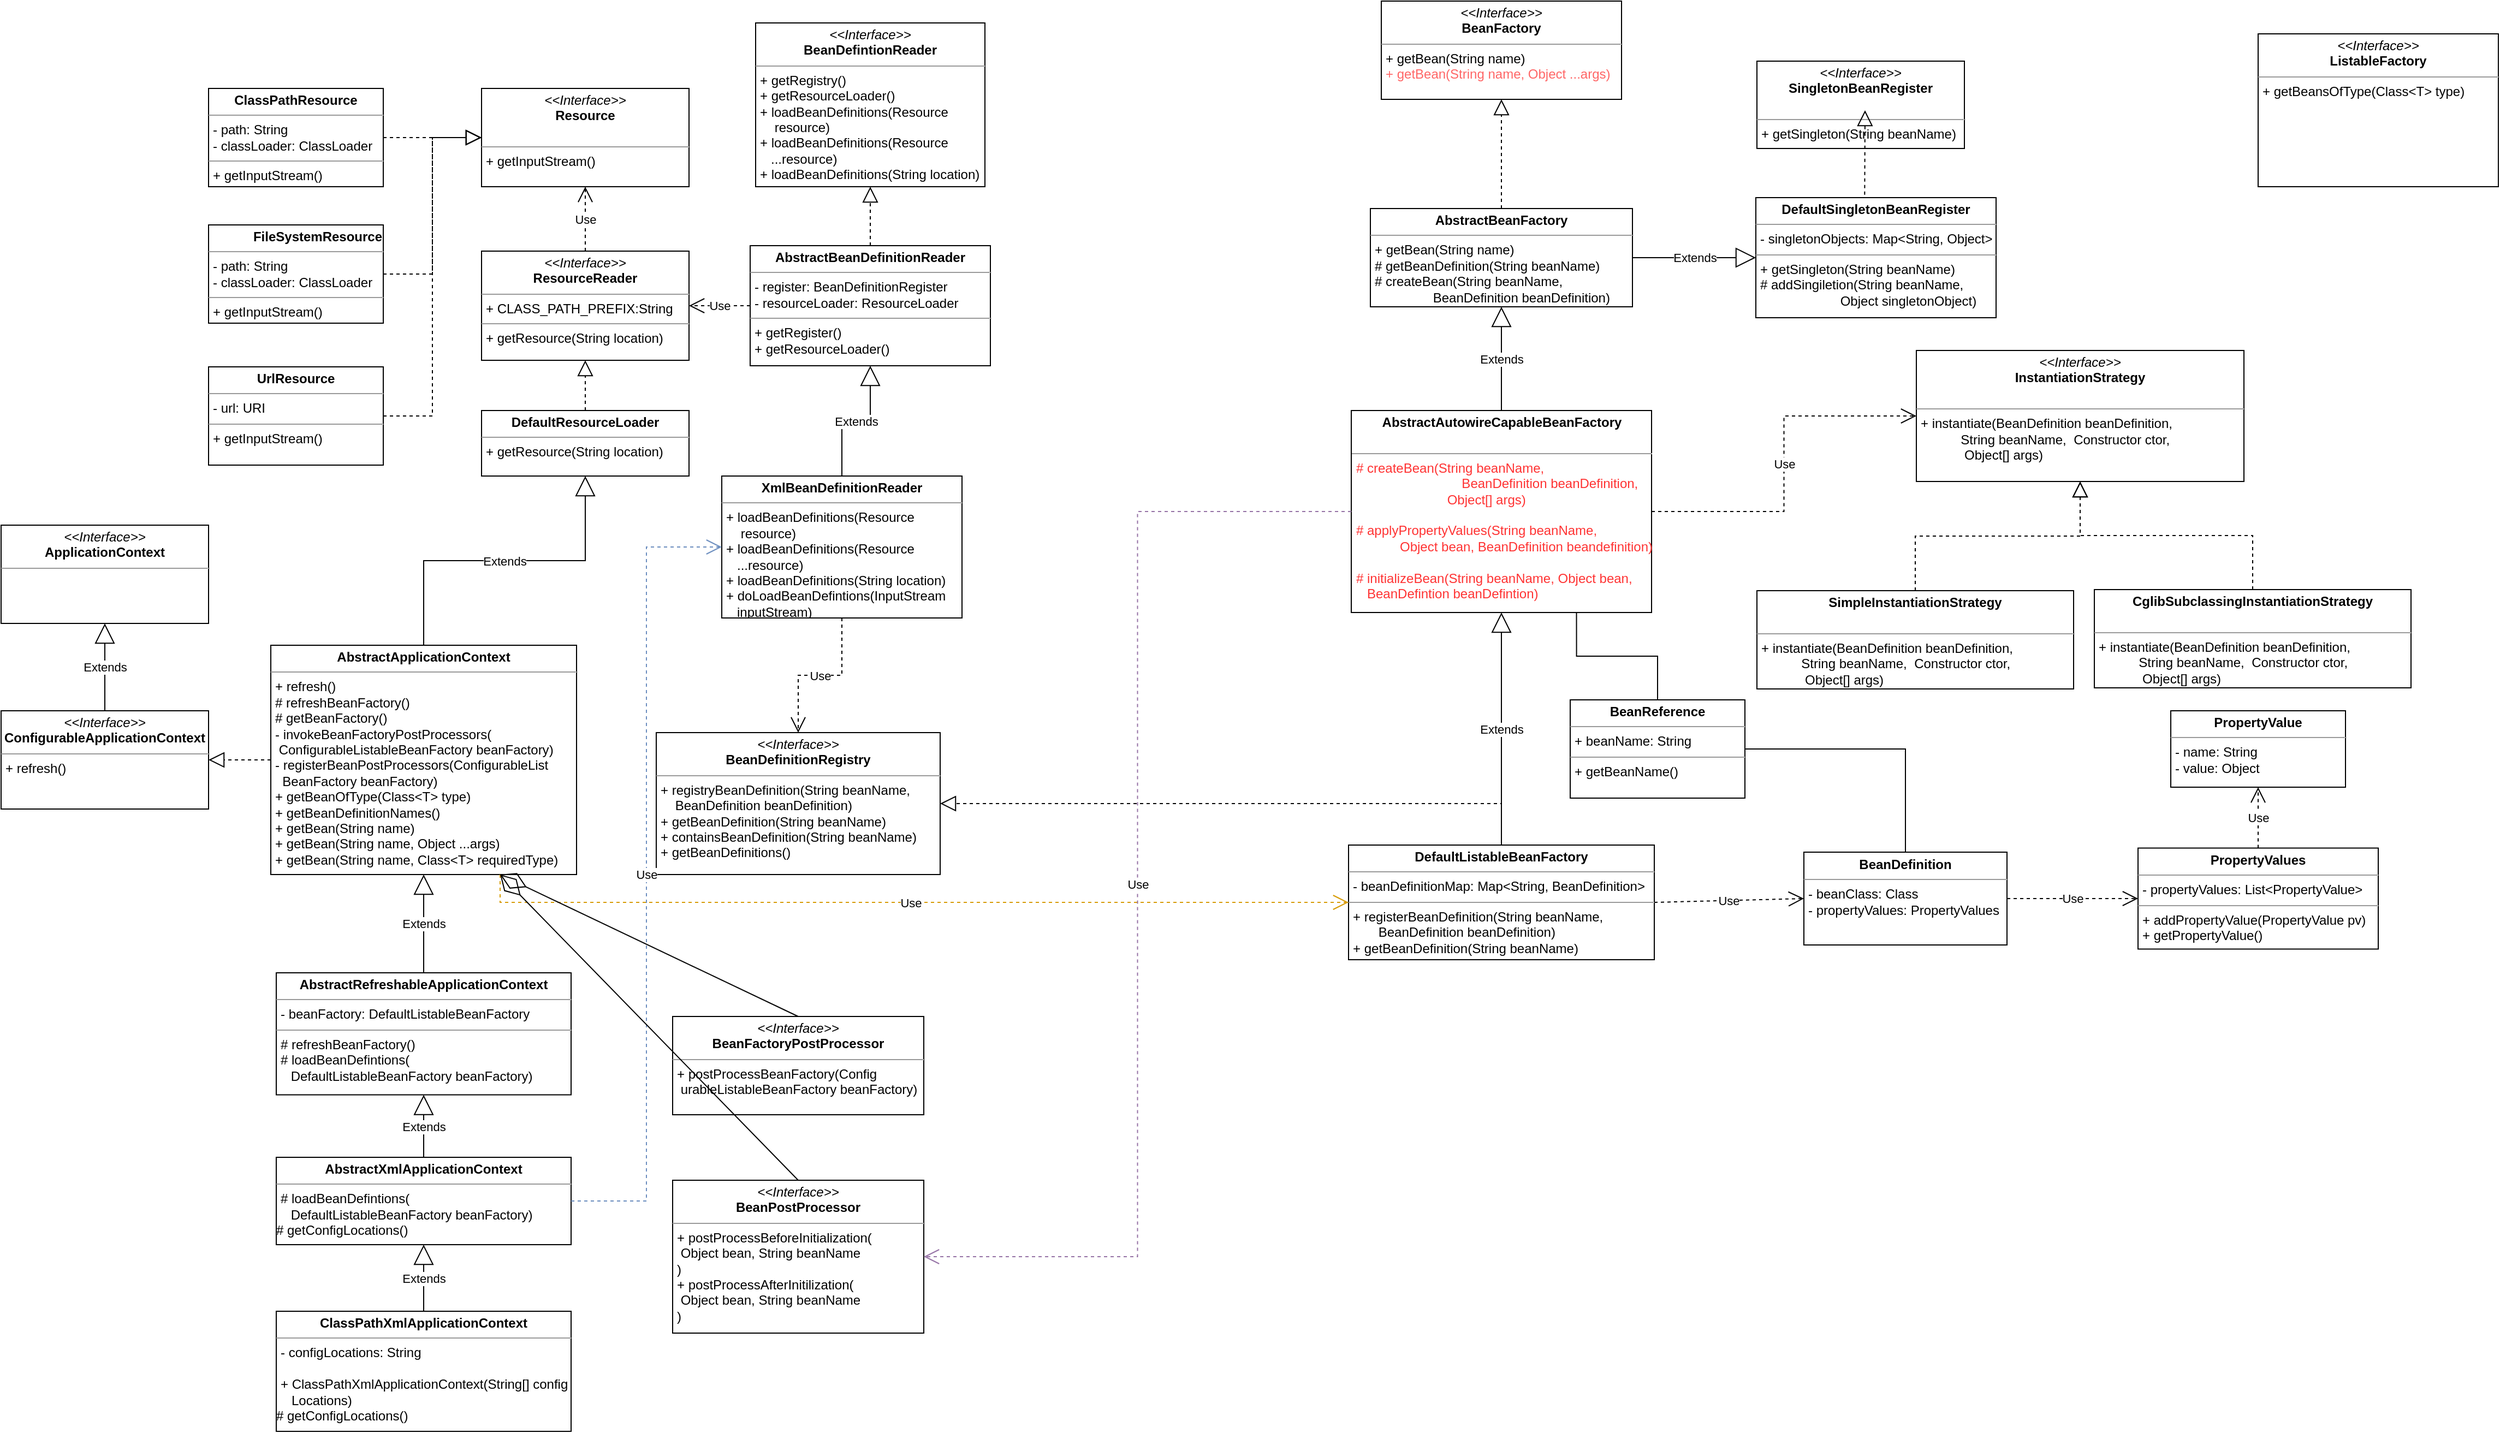 <mxfile version="20.5.3" type="embed"><diagram id="23iRSUPoRavnBvh4doch" name="Page-1"><mxGraphModel dx="2500" dy="431" grid="1" gridSize="10" guides="1" tooltips="1" connect="1" arrows="1" fold="1" page="1" pageScale="1" pageWidth="827" pageHeight="1169" math="0" shadow="0"><root><mxCell id="0"/><mxCell id="1" parent="0"/><mxCell id="8" value="&lt;p style=&quot;margin:0px;margin-top:4px;text-align:center;&quot;&gt;&lt;i&gt;&amp;lt;&amp;lt;Interface&amp;gt;&amp;gt;&lt;/i&gt;&lt;br&gt;&lt;span style=&quot;font-weight: 700;&quot;&gt;BeanFactory&lt;/span&gt;&lt;/p&gt;&lt;hr size=&quot;1&quot;&gt;&lt;p style=&quot;margin:0px;margin-left:4px;&quot;&gt;+ getBean(String name)&lt;br&gt;&lt;/p&gt;&lt;p style=&quot;margin:0px;margin-left:4px;&quot;&gt;&lt;font color=&quot;#ff6666&quot;&gt;+ getBean(String name, Object ...args)&lt;/font&gt;&lt;/p&gt;" style="verticalAlign=top;align=left;overflow=fill;fontSize=12;fontFamily=Helvetica;html=1;" parent="1" vertex="1"><mxGeometry x="27" y="30" width="220" height="90" as="geometry"/></mxCell><mxCell id="9" value="&lt;p style=&quot;margin:0px;margin-top:4px;text-align:center;&quot;&gt;&lt;i&gt;&amp;lt;&amp;lt;Interface&amp;gt;&amp;gt;&lt;/i&gt;&lt;br&gt;&lt;b&gt;SingletonBeanRegister&lt;/b&gt;&lt;/p&gt;&lt;p style=&quot;margin:0px;margin-left:4px;&quot;&gt;&lt;br&gt;&lt;/p&gt;&lt;hr size=&quot;1&quot;&gt;&lt;p style=&quot;margin:0px;margin-left:4px;&quot;&gt;+ getSingleton(String beanName)&lt;br&gt;&lt;/p&gt;" style="verticalAlign=top;align=left;overflow=fill;fontSize=12;fontFamily=Helvetica;html=1;" parent="1" vertex="1"><mxGeometry x="371" y="85" width="190" height="80" as="geometry"/></mxCell><mxCell id="10" value="&lt;p style=&quot;margin:0px;margin-top:4px;text-align:center;&quot;&gt;&lt;b&gt;AbstractBeanFactory&lt;/b&gt;&lt;/p&gt;&lt;hr size=&quot;1&quot;&gt;&lt;p style=&quot;margin:0px;margin-left:4px;&quot;&gt;&lt;/p&gt;&lt;p style=&quot;margin:0px;margin-left:4px;&quot;&gt;+ getBean(String name)&lt;/p&gt;&lt;p style=&quot;margin:0px;margin-left:4px;&quot;&gt;# getBeanDefinition(String beanName)&lt;/p&gt;&lt;p style=&quot;margin:0px;margin-left:4px;&quot;&gt;# createBean(String beanName,&amp;nbsp;&lt;/p&gt;&lt;p style=&quot;margin:0px;margin-left:4px;&quot;&gt;&amp;nbsp; &amp;nbsp; &amp;nbsp; &amp;nbsp; &amp;nbsp; &amp;nbsp; &amp;nbsp; &amp;nbsp; BeanDefinition beanDefinition)&lt;/p&gt;" style="verticalAlign=top;align=left;overflow=fill;fontSize=12;fontFamily=Helvetica;html=1;" parent="1" vertex="1"><mxGeometry x="17" y="220" width="240" height="90" as="geometry"/></mxCell><mxCell id="11" value="&lt;p style=&quot;margin:0px;margin-top:4px;text-align:center;&quot;&gt;&lt;b&gt;DefaultSingletonBeanRegister&lt;/b&gt;&lt;/p&gt;&lt;hr size=&quot;1&quot;&gt;&lt;p style=&quot;margin:0px;margin-left:4px;&quot;&gt;- singletonObjects: Map&amp;lt;String, Object&amp;gt;&lt;/p&gt;&lt;hr size=&quot;1&quot;&gt;&lt;p style=&quot;margin:0px;margin-left:4px;&quot;&gt;+ getSingleton(String beanName)&lt;/p&gt;&lt;p style=&quot;margin:0px;margin-left:4px;&quot;&gt;# addSingiletion(String beanName,&amp;nbsp;&lt;/p&gt;&lt;p style=&quot;margin:0px;margin-left:4px;&quot;&gt;&amp;nbsp; &amp;nbsp; &amp;nbsp; &amp;nbsp; &amp;nbsp; &amp;nbsp; &amp;nbsp; &amp;nbsp; &amp;nbsp; &amp;nbsp; &amp;nbsp; Object singletonObject)&lt;/p&gt;" style="verticalAlign=top;align=left;overflow=fill;fontSize=12;fontFamily=Helvetica;html=1;" parent="1" vertex="1"><mxGeometry x="370" y="210" width="220" height="110" as="geometry"/></mxCell><mxCell id="12" value="" style="endArrow=block;dashed=1;endFill=0;endSize=12;html=1;rounded=0;exitX=0.5;exitY=0;exitDx=0;exitDy=0;entryX=0.5;entryY=1;entryDx=0;entryDy=0;" parent="1" source="10" target="8" edge="1"><mxGeometry width="160" relative="1" as="geometry"><mxPoint x="142" y="180" as="sourcePoint"/><mxPoint x="302" y="180" as="targetPoint"/></mxGeometry></mxCell><mxCell id="15" value="" style="endArrow=block;dashed=1;endFill=0;endSize=12;html=1;rounded=0;exitX=0.453;exitY=-0.024;exitDx=0;exitDy=0;exitPerimeter=0;" parent="1" source="11" edge="1"><mxGeometry width="160" relative="1" as="geometry"><mxPoint x="429.75" y="210" as="sourcePoint"/><mxPoint x="470" y="130" as="targetPoint"/></mxGeometry></mxCell><mxCell id="16" value="Extends" style="endArrow=block;endSize=16;endFill=0;html=1;rounded=0;exitX=1;exitY=0.5;exitDx=0;exitDy=0;entryX=0;entryY=0.5;entryDx=0;entryDy=0;" parent="1" source="10" target="11" edge="1"><mxGeometry width="160" relative="1" as="geometry"><mxPoint x="270" y="190" as="sourcePoint"/><mxPoint x="430" y="190" as="targetPoint"/></mxGeometry></mxCell><mxCell id="45" style="edgeStyle=orthogonalEdgeStyle;rounded=0;orthogonalLoop=1;jettySize=auto;html=1;exitX=0.75;exitY=1;exitDx=0;exitDy=0;endArrow=none;endFill=0;" parent="1" source="17" target="44" edge="1"><mxGeometry relative="1" as="geometry"/></mxCell><mxCell id="17" value="&lt;p style=&quot;margin:0px;margin-top:4px;text-align:center;&quot;&gt;&lt;b&gt;AbstractAutowireCapableBeanFactory&lt;/b&gt;&lt;/p&gt;&lt;p style=&quot;margin:0px;margin-left:4px;&quot;&gt;&lt;br&gt;&lt;/p&gt;&lt;hr size=&quot;1&quot;&gt;&lt;p style=&quot;margin:0px;margin-left:4px;&quot;&gt;&lt;font color=&quot;#ff3333&quot;&gt;# createBean(String beanName,&amp;nbsp;&lt;/font&gt;&lt;/p&gt;&lt;p style=&quot;margin:0px;margin-left:4px;&quot;&gt;&lt;font color=&quot;#ff3333&quot;&gt;&amp;nbsp; &amp;nbsp; &amp;nbsp; &amp;nbsp; &amp;nbsp; &amp;nbsp; &amp;nbsp; &amp;nbsp; &amp;nbsp; &amp;nbsp; &amp;nbsp; &amp;nbsp; &amp;nbsp; &amp;nbsp; &amp;nbsp;BeanDefinition beanDefinition,&amp;nbsp;&lt;/font&gt;&lt;/p&gt;&lt;p style=&quot;margin:0px;margin-left:4px;&quot;&gt;&lt;font color=&quot;#ff3333&quot;&gt;&amp;nbsp; &amp;nbsp; &amp;nbsp; &amp;nbsp; &amp;nbsp; &amp;nbsp; &amp;nbsp; &amp;nbsp; &amp;nbsp; &amp;nbsp; &amp;nbsp; &amp;nbsp; &amp;nbsp;Object[] args)&amp;nbsp;&lt;/font&gt;&lt;/p&gt;&lt;p style=&quot;margin:0px;margin-left:4px;&quot;&gt;&lt;font color=&quot;#ff3333&quot;&gt;&lt;br&gt;&lt;/font&gt;&lt;/p&gt;&lt;p style=&quot;margin:0px;margin-left:4px;&quot;&gt;&lt;font color=&quot;#ff3333&quot;&gt;# applyPropertyValues(String beanName,&amp;nbsp;&lt;/font&gt;&lt;/p&gt;&lt;p style=&quot;margin:0px;margin-left:4px;&quot;&gt;&lt;font color=&quot;#ff3333&quot;&gt;&amp;nbsp; &amp;nbsp; &amp;nbsp; &amp;nbsp; &amp;nbsp; &amp;nbsp; Object bean, BeanDefinition beandefinition)&lt;/font&gt;&lt;/p&gt;&lt;p style=&quot;margin:0px;margin-left:4px;&quot;&gt;&lt;font color=&quot;#ff3333&quot;&gt;&lt;br&gt;&lt;/font&gt;&lt;/p&gt;&lt;p style=&quot;margin:0px;margin-left:4px;&quot;&gt;&lt;font color=&quot;#ff3333&quot;&gt;# initializeBean(String beanName, Object bean,&amp;nbsp;&lt;/font&gt;&lt;/p&gt;&lt;p style=&quot;margin:0px;margin-left:4px;&quot;&gt;&lt;font color=&quot;#ff3333&quot;&gt;&amp;nbsp; &amp;nbsp;BeanDefintion beanDefintion)&lt;/font&gt;&lt;/p&gt;" style="verticalAlign=top;align=left;overflow=fill;fontSize=12;fontFamily=Helvetica;html=1;" parent="1" vertex="1"><mxGeometry x="-0.5" y="405" width="275" height="185" as="geometry"/></mxCell><mxCell id="18" value="&lt;p style=&quot;margin:0px;margin-top:4px;text-align:center;&quot;&gt;&lt;i&gt;&amp;lt;&amp;lt;Interface&amp;gt;&amp;gt;&lt;/i&gt;&lt;br&gt;&lt;b&gt;BeanDefinitionRegistry&lt;/b&gt;&lt;/p&gt;&lt;hr size=&quot;1&quot;&gt;&lt;p style=&quot;margin:0px;margin-left:4px;&quot;&gt;+ registryBeanDefinition(String beanName,&amp;nbsp;&lt;/p&gt;&lt;p style=&quot;margin:0px;margin-left:4px;&quot;&gt;&amp;nbsp; &amp;nbsp; BeanDefinition beanDefinition)&lt;/p&gt;&lt;p style=&quot;margin:0px;margin-left:4px;&quot;&gt;+ getBeanDefinition(String beanName)&lt;/p&gt;&lt;p style=&quot;margin:0px;margin-left:4px;&quot;&gt;+ containsBeanDefinition(String beanName)&lt;/p&gt;&lt;p style=&quot;margin:0px;margin-left:4px;&quot;&gt;+ getBeanDefinitions()&lt;/p&gt;" style="verticalAlign=top;align=left;overflow=fill;fontSize=12;fontFamily=Helvetica;html=1;" parent="1" vertex="1"><mxGeometry x="-637" y="700" width="260" height="130" as="geometry"/></mxCell><mxCell id="19" value="&lt;p style=&quot;margin:0px;margin-top:4px;text-align:center;&quot;&gt;&lt;b&gt;DefaultListableBeanFactory&lt;/b&gt;&lt;/p&gt;&lt;hr size=&quot;1&quot;&gt;&lt;p style=&quot;margin:0px;margin-left:4px;&quot;&gt;- beanDefinitionMap: Map&amp;lt;String, BeanDefinition&amp;gt;&lt;/p&gt;&lt;hr size=&quot;1&quot;&gt;&lt;p style=&quot;margin:0px;margin-left:4px;&quot;&gt;+ registerBeanDefinition(String beanName,&amp;nbsp;&lt;/p&gt;&lt;p style=&quot;margin:0px;margin-left:4px;&quot;&gt;&amp;nbsp; &amp;nbsp; &amp;nbsp; &amp;nbsp;BeanDefinition beanDefinition)&lt;/p&gt;&lt;p style=&quot;margin:0px;margin-left:4px;&quot;&gt;+ getBeanDefinition(String beanName)&lt;/p&gt;" style="verticalAlign=top;align=left;overflow=fill;fontSize=12;fontFamily=Helvetica;html=1;" parent="1" vertex="1"><mxGeometry x="-3" y="803" width="280" height="105" as="geometry"/></mxCell><mxCell id="24" value="Extends" style="endArrow=block;endSize=16;endFill=0;html=1;rounded=0;entryX=0.5;entryY=1;entryDx=0;entryDy=0;exitX=0.5;exitY=0;exitDx=0;exitDy=0;" parent="1" source="17" target="10" edge="1"><mxGeometry width="160" relative="1" as="geometry"><mxPoint x="132" y="400" as="sourcePoint"/><mxPoint x="257" y="380" as="targetPoint"/></mxGeometry></mxCell><mxCell id="25" value="Extends" style="endArrow=block;endSize=16;endFill=0;html=1;rounded=0;exitX=0.5;exitY=0;exitDx=0;exitDy=0;entryX=0.5;entryY=1;entryDx=0;entryDy=0;" parent="1" source="19" target="17" edge="1"><mxGeometry width="160" relative="1" as="geometry"><mxPoint x="136.5" y="610" as="sourcePoint"/><mxPoint x="137" y="550" as="targetPoint"/><Array as="points"/></mxGeometry></mxCell><mxCell id="31" value="&lt;p style=&quot;margin:0px;margin-top:4px;text-align:center;&quot;&gt;&lt;b&gt;BeanDefinition&lt;/b&gt;&lt;/p&gt;&lt;hr size=&quot;1&quot;&gt;&lt;p style=&quot;margin:0px;margin-left:4px;&quot;&gt;- beanClass: Class&lt;/p&gt;&lt;p style=&quot;margin:0px;margin-left:4px;&quot;&gt;- propertyValues: PropertyValues&lt;/p&gt;" style="verticalAlign=top;align=left;overflow=fill;fontSize=12;fontFamily=Helvetica;html=1;" parent="1" vertex="1"><mxGeometry x="414" y="809.5" width="186" height="85" as="geometry"/></mxCell><mxCell id="32" value="Use" style="endArrow=open;endSize=12;dashed=1;html=1;rounded=0;entryX=0;entryY=0.5;entryDx=0;entryDy=0;exitX=1;exitY=0.5;exitDx=0;exitDy=0;" parent="1" source="19" target="31" edge="1"><mxGeometry width="160" relative="1" as="geometry"><mxPoint x="320" y="739" as="sourcePoint"/><mxPoint x="480" y="739" as="targetPoint"/></mxGeometry></mxCell><mxCell id="33" value="&lt;p style=&quot;margin:0px;margin-top:4px;text-align:center;&quot;&gt;&lt;font color=&quot;#000000&quot;&gt;&lt;i&gt;&amp;lt;&amp;lt;Interface&amp;gt;&amp;gt;&lt;/i&gt;&lt;br&gt;&lt;b&gt;InstantiationStrategy&lt;/b&gt;&lt;/font&gt;&lt;/p&gt;&lt;p style=&quot;margin:0px;margin-left:4px;&quot;&gt;&lt;font color=&quot;#000000&quot;&gt;&lt;br&gt;&lt;/font&gt;&lt;/p&gt;&lt;hr size=&quot;1&quot;&gt;&lt;p style=&quot;margin:0px;margin-left:4px;&quot;&gt;&lt;font color=&quot;#000000&quot;&gt;+ instantiate(BeanDefinition beanDefinition,&lt;/font&gt;&lt;/p&gt;&lt;p style=&quot;margin:0px;margin-left:4px;&quot;&gt;&lt;font color=&quot;#000000&quot;&gt;&amp;nbsp; &amp;nbsp; &amp;nbsp; &amp;nbsp; &amp;nbsp; &amp;nbsp;String beanName,&amp;nbsp; Constructor ctor,&amp;nbsp;&lt;/font&gt;&lt;/p&gt;&lt;p style=&quot;margin:0px;margin-left:4px;&quot;&gt;&lt;font color=&quot;#000000&quot;&gt;&amp;nbsp; &amp;nbsp; &amp;nbsp; &amp;nbsp; &amp;nbsp; &amp;nbsp; Object[] args)&lt;br&gt;&lt;/font&gt;&lt;/p&gt;" style="verticalAlign=top;align=left;overflow=fill;fontSize=12;fontFamily=Helvetica;html=1;fontColor=#FF3333;strokeColor=#000000;" parent="1" vertex="1"><mxGeometry x="517" y="350" width="300" height="120" as="geometry"/></mxCell><mxCell id="34" value="&lt;p style=&quot;margin:0px;margin-top:4px;text-align:center;&quot;&gt;&lt;b&gt;SimpleInstantiationStrategy&lt;/b&gt;&lt;/p&gt;&lt;p style=&quot;margin:0px;margin-left:4px;&quot;&gt;&lt;br&gt;&lt;/p&gt;&lt;hr size=&quot;1&quot;&gt;&lt;p style=&quot;margin:0px;margin-left:4px;&quot;&gt;+&amp;nbsp;&lt;span style=&quot;background-color: initial;&quot;&gt;instantiate(BeanDefinition beanDefinition,&lt;/span&gt;&lt;/p&gt;&lt;p style=&quot;color: rgb(255, 51, 51); margin: 0px 0px 0px 4px;&quot;&gt;&lt;font color=&quot;#000000&quot;&gt;&amp;nbsp; &amp;nbsp; &amp;nbsp; &amp;nbsp; &amp;nbsp; &amp;nbsp;String beanName,&amp;nbsp; Constructor ctor,&amp;nbsp;&lt;/font&gt;&lt;/p&gt;&lt;p style=&quot;color: rgb(255, 51, 51); margin: 0px 0px 0px 4px;&quot;&gt;&lt;font color=&quot;#000000&quot;&gt;&amp;nbsp; &amp;nbsp; &amp;nbsp; &amp;nbsp; &amp;nbsp; &amp;nbsp; Object[] args)&lt;/font&gt;&lt;/p&gt;" style="verticalAlign=top;align=left;overflow=fill;fontSize=12;fontFamily=Helvetica;html=1;strokeColor=#000000;fontColor=#000000;" parent="1" vertex="1"><mxGeometry x="371" y="570" width="290" height="90" as="geometry"/></mxCell><mxCell id="35" value="&lt;p style=&quot;margin:0px;margin-top:4px;text-align:center;&quot;&gt;&lt;b&gt;CglibSubclassingInstantiationStrategy&lt;/b&gt;&lt;/p&gt;&lt;p style=&quot;margin:0px;margin-left:4px;&quot;&gt;&lt;br&gt;&lt;/p&gt;&lt;hr size=&quot;1&quot;&gt;&lt;p style=&quot;margin:0px;margin-left:4px;&quot;&gt;+&amp;nbsp;&lt;span style=&quot;background-color: initial;&quot;&gt;instantiate(BeanDefinition beanDefinition,&lt;/span&gt;&lt;/p&gt;&lt;p style=&quot;color: rgb(255, 51, 51); margin: 0px 0px 0px 4px;&quot;&gt;&lt;font color=&quot;#000000&quot;&gt;&amp;nbsp; &amp;nbsp; &amp;nbsp; &amp;nbsp; &amp;nbsp; &amp;nbsp;String beanName,&amp;nbsp; Constructor ctor,&amp;nbsp;&lt;/font&gt;&lt;/p&gt;&lt;p style=&quot;color: rgb(255, 51, 51); margin: 0px 0px 0px 4px;&quot;&gt;&lt;font color=&quot;#000000&quot;&gt;&amp;nbsp; &amp;nbsp; &amp;nbsp; &amp;nbsp; &amp;nbsp; &amp;nbsp; Object[] args)&lt;/font&gt;&lt;/p&gt;" style="verticalAlign=top;align=left;overflow=fill;fontSize=12;fontFamily=Helvetica;html=1;strokeColor=#000000;fontColor=#000000;" parent="1" vertex="1"><mxGeometry x="680" y="569" width="290" height="90" as="geometry"/></mxCell><mxCell id="36" value="" style="endArrow=block;dashed=1;endFill=0;endSize=12;html=1;rounded=0;fontColor=#000000;entryX=0.5;entryY=1;entryDx=0;entryDy=0;exitX=0.5;exitY=0;exitDx=0;exitDy=0;edgeStyle=orthogonalEdgeStyle;" parent="1" source="34" target="33" edge="1"><mxGeometry width="160" relative="1" as="geometry"><mxPoint x="367" y="510" as="sourcePoint"/><mxPoint x="527" y="510" as="targetPoint"/></mxGeometry></mxCell><mxCell id="37" value="" style="endArrow=block;dashed=1;endFill=0;endSize=12;html=1;rounded=0;fontColor=#000000;exitX=0.5;exitY=0;exitDx=0;exitDy=0;entryX=0.5;entryY=1;entryDx=0;entryDy=0;edgeStyle=orthogonalEdgeStyle;" parent="1" source="35" target="33" edge="1"><mxGeometry width="160" relative="1" as="geometry"><mxPoint x="677" y="510" as="sourcePoint"/><mxPoint x="637" y="470" as="targetPoint"/></mxGeometry></mxCell><mxCell id="38" value="Use" style="endArrow=open;endSize=12;dashed=1;html=1;rounded=0;fontColor=#000000;entryX=0;entryY=0.5;entryDx=0;entryDy=0;edgeStyle=orthogonalEdgeStyle;exitX=1;exitY=0.5;exitDx=0;exitDy=0;" parent="1" source="17" target="33" edge="1"><mxGeometry width="160" relative="1" as="geometry"><mxPoint x="349.5" y="460.0" as="sourcePoint"/><mxPoint x="509.5" y="459.29" as="targetPoint"/></mxGeometry></mxCell><mxCell id="39" value="&lt;p style=&quot;margin:0px;margin-top:4px;text-align:center;&quot;&gt;&lt;b&gt;PropertyValue&lt;/b&gt;&lt;/p&gt;&lt;hr size=&quot;1&quot;&gt;&lt;p style=&quot;margin:0px;margin-left:4px;&quot;&gt;- name: String&lt;/p&gt;&lt;p style=&quot;margin:0px;margin-left:4px;&quot;&gt;- value: Object&lt;/p&gt;&lt;p style=&quot;margin:0px;margin-left:4px;&quot;&gt;&lt;br&gt;&lt;/p&gt;" style="verticalAlign=top;align=left;overflow=fill;fontSize=12;fontFamily=Helvetica;html=1;" parent="1" vertex="1"><mxGeometry x="750" y="680" width="160" height="70" as="geometry"/></mxCell><mxCell id="40" value="&lt;p style=&quot;margin:0px;margin-top:4px;text-align:center;&quot;&gt;&lt;b&gt;PropertyValues&lt;/b&gt;&lt;br&gt;&lt;/p&gt;&lt;hr size=&quot;1&quot;&gt;&lt;p style=&quot;margin:0px;margin-left:4px;&quot;&gt;- propertyValues: List&amp;lt;PropertyValue&amp;gt;&lt;/p&gt;&lt;hr size=&quot;1&quot;&gt;&lt;p style=&quot;margin:0px;margin-left:4px;&quot;&gt;+ addPropertyValue(PropertyValue pv)&lt;/p&gt;&lt;p style=&quot;margin:0px;margin-left:4px;&quot;&gt;+ getPropertyValue()&lt;/p&gt;" style="verticalAlign=top;align=left;overflow=fill;fontSize=12;fontFamily=Helvetica;html=1;" parent="1" vertex="1"><mxGeometry x="720" y="805.75" width="220" height="92.5" as="geometry"/></mxCell><mxCell id="41" value="Use" style="endArrow=open;endSize=12;dashed=1;html=1;rounded=0;entryX=0.5;entryY=1;entryDx=0;entryDy=0;" parent="1" source="40" target="39" edge="1"><mxGeometry width="160" relative="1" as="geometry"><mxPoint x="935" y="860" as="sourcePoint"/><mxPoint x="1095" y="860" as="targetPoint"/></mxGeometry></mxCell><mxCell id="42" value="Use" style="endArrow=open;endSize=12;dashed=1;html=1;rounded=0;exitX=1;exitY=0.5;exitDx=0;exitDy=0;entryX=0;entryY=0.5;entryDx=0;entryDy=0;" parent="1" source="31" target="40" edge="1"><mxGeometry width="160" relative="1" as="geometry"><mxPoint x="590" y="800" as="sourcePoint"/><mxPoint x="750" y="800" as="targetPoint"/></mxGeometry></mxCell><mxCell id="43" value="" style="endArrow=block;dashed=1;endFill=0;endSize=12;html=1;rounded=0;entryX=1;entryY=0.5;entryDx=0;entryDy=0;exitX=0.5;exitY=0;exitDx=0;exitDy=0;edgeStyle=orthogonalEdgeStyle;" parent="1" source="19" target="18" edge="1"><mxGeometry width="160" relative="1" as="geometry"><mxPoint x="-70" y="800" as="sourcePoint"/><mxPoint x="90" y="800" as="targetPoint"/></mxGeometry></mxCell><mxCell id="46" style="edgeStyle=orthogonalEdgeStyle;rounded=0;orthogonalLoop=1;jettySize=auto;html=1;entryX=0.5;entryY=0;entryDx=0;entryDy=0;endArrow=none;endFill=0;" parent="1" source="44" target="31" edge="1"><mxGeometry relative="1" as="geometry"/></mxCell><mxCell id="44" value="&lt;p style=&quot;margin:0px;margin-top:4px;text-align:center;&quot;&gt;&lt;b&gt;BeanReference&lt;/b&gt;&lt;/p&gt;&lt;hr size=&quot;1&quot;&gt;&lt;p style=&quot;margin:0px;margin-left:4px;&quot;&gt;+ beanName: String&lt;/p&gt;&lt;hr size=&quot;1&quot;&gt;&lt;p style=&quot;margin:0px;margin-left:4px;&quot;&gt;+ getBeanName()&lt;/p&gt;" style="verticalAlign=top;align=left;overflow=fill;fontSize=12;fontFamily=Helvetica;html=1;" parent="1" vertex="1"><mxGeometry x="200" y="670" width="160" height="90" as="geometry"/></mxCell><mxCell id="47" value="&lt;p style=&quot;margin:0px;margin-top:4px;text-align:center;&quot;&gt;&lt;b&gt;ClassPathResource&lt;/b&gt;&lt;/p&gt;&lt;hr size=&quot;1&quot;&gt;&lt;p style=&quot;margin:0px;margin-left:4px;&quot;&gt;- path: String&lt;/p&gt;&lt;p style=&quot;margin:0px;margin-left:4px;&quot;&gt;- classLoader: ClassLoader&lt;/p&gt;&lt;hr size=&quot;1&quot;&gt;&lt;p style=&quot;margin:0px;margin-left:4px;&quot;&gt;+ getInputStream()&lt;br&gt;&lt;/p&gt;" style="verticalAlign=top;align=left;overflow=fill;fontSize=12;fontFamily=Helvetica;html=1;" parent="1" vertex="1"><mxGeometry x="-1047" y="110" width="160" height="90" as="geometry"/></mxCell><mxCell id="48" value="&lt;p style=&quot;margin:0px;margin-top:4px;text-align:center;&quot;&gt;&lt;i&gt;&amp;lt;&amp;lt;Interface&amp;gt;&amp;gt;&lt;/i&gt;&lt;br&gt;&lt;b&gt;Resource&lt;/b&gt;&lt;/p&gt;&lt;p style=&quot;margin:0px;margin-left:4px;&quot;&gt;&lt;br&gt;&lt;/p&gt;&lt;hr size=&quot;1&quot;&gt;&lt;p style=&quot;margin:0px;margin-left:4px;&quot;&gt;+ getInputStream()&lt;br&gt;&lt;/p&gt;" style="verticalAlign=top;align=left;overflow=fill;fontSize=12;fontFamily=Helvetica;html=1;" parent="1" vertex="1"><mxGeometry x="-797" y="110" width="190" height="90" as="geometry"/></mxCell><mxCell id="49" value="" style="endArrow=block;dashed=1;endFill=0;endSize=12;html=1;rounded=0;entryX=0;entryY=0.5;entryDx=0;entryDy=0;exitX=1;exitY=0.5;exitDx=0;exitDy=0;" parent="1" source="47" target="48" edge="1"><mxGeometry width="160" relative="1" as="geometry"><mxPoint x="-827" y="165" as="sourcePoint"/><mxPoint x="-667" y="165" as="targetPoint"/></mxGeometry></mxCell><mxCell id="50" value="&lt;blockquote style=&quot;margin: 0 0 0 40px; border: none; padding: 0px;&quot;&gt;&lt;p style=&quot;margin:0px;margin-top:4px;text-align:center;&quot;&gt;&lt;b&gt;FileSystemResource&lt;/b&gt;&lt;/p&gt;&lt;/blockquote&gt;&lt;hr size=&quot;1&quot;&gt;&lt;p style=&quot;margin:0px;margin-left:4px;&quot;&gt;- path: String&lt;/p&gt;&lt;p style=&quot;margin:0px;margin-left:4px;&quot;&gt;- classLoader: ClassLoader&lt;/p&gt;&lt;hr size=&quot;1&quot;&gt;&lt;p style=&quot;margin:0px;margin-left:4px;&quot;&gt;+ getInputStream()&lt;br&gt;&lt;/p&gt;" style="verticalAlign=top;align=left;overflow=fill;fontSize=12;fontFamily=Helvetica;html=1;" parent="1" vertex="1"><mxGeometry x="-1047" y="235" width="160" height="90" as="geometry"/></mxCell><mxCell id="52" value="" style="endArrow=block;dashed=1;endFill=0;endSize=12;html=1;rounded=0;entryX=0;entryY=0.5;entryDx=0;entryDy=0;exitX=1;exitY=0.5;exitDx=0;exitDy=0;edgeStyle=orthogonalEdgeStyle;" parent="1" source="50" target="48" edge="1"><mxGeometry width="160" relative="1" as="geometry"><mxPoint x="-827" y="265" as="sourcePoint"/><mxPoint x="-667" y="265" as="targetPoint"/></mxGeometry></mxCell><mxCell id="53" value="&lt;p style=&quot;margin:0px;margin-top:4px;text-align:center;&quot;&gt;&lt;b&gt;UrlResource&lt;/b&gt;&lt;/p&gt;&lt;hr size=&quot;1&quot;&gt;&lt;p style=&quot;margin:0px;margin-left:4px;&quot;&gt;- url: URI&lt;/p&gt;&lt;hr size=&quot;1&quot;&gt;&lt;p style=&quot;margin:0px;margin-left:4px;&quot;&gt;+ getInputStream()&lt;br&gt;&lt;/p&gt;" style="verticalAlign=top;align=left;overflow=fill;fontSize=12;fontFamily=Helvetica;html=1;" parent="1" vertex="1"><mxGeometry x="-1047" y="365" width="160" height="90" as="geometry"/></mxCell><mxCell id="54" value="" style="endArrow=block;dashed=1;endFill=0;endSize=12;html=1;rounded=0;entryX=0;entryY=0.5;entryDx=0;entryDy=0;exitX=1;exitY=0.5;exitDx=0;exitDy=0;edgeStyle=orthogonalEdgeStyle;" parent="1" source="53" target="48" edge="1"><mxGeometry width="160" relative="1" as="geometry"><mxPoint x="-827" y="365" as="sourcePoint"/><mxPoint x="-667" y="365" as="targetPoint"/></mxGeometry></mxCell><mxCell id="55" value="&lt;p style=&quot;margin:0px;margin-top:4px;text-align:center;&quot;&gt;&lt;i&gt;&amp;lt;&amp;lt;Interface&amp;gt;&amp;gt;&lt;/i&gt;&lt;br&gt;&lt;b&gt;ResourceReader&lt;/b&gt;&lt;/p&gt;&lt;hr size=&quot;1&quot;&gt;&lt;p style=&quot;margin:0px;margin-left:4px;&quot;&gt;+ CLASS_PATH_PREFIX:String&lt;br&gt;&lt;/p&gt;&lt;hr size=&quot;1&quot;&gt;&lt;p style=&quot;margin:0px;margin-left:4px;&quot;&gt;+ getResource(String location)&lt;br&gt;&lt;/p&gt;" style="verticalAlign=top;align=left;overflow=fill;fontSize=12;fontFamily=Helvetica;html=1;" parent="1" vertex="1"><mxGeometry x="-797" y="259" width="190" height="100" as="geometry"/></mxCell><mxCell id="56" value="Use" style="endArrow=open;endSize=12;dashed=1;html=1;rounded=0;entryX=0.5;entryY=1;entryDx=0;entryDy=0;exitX=0.5;exitY=0;exitDx=0;exitDy=0;edgeStyle=orthogonalEdgeStyle;" parent="1" source="55" target="48" edge="1"><mxGeometry width="160" relative="1" as="geometry"><mxPoint x="-787" y="255" as="sourcePoint"/><mxPoint x="-627" y="255" as="targetPoint"/></mxGeometry></mxCell><mxCell id="57" value="&lt;p style=&quot;margin:0px;margin-top:4px;text-align:center;&quot;&gt;&lt;b&gt;DefaultResourceLoader&lt;/b&gt;&lt;/p&gt;&lt;hr size=&quot;1&quot;&gt;&lt;p style=&quot;margin:0px;margin-left:4px;&quot;&gt;+ getResource(String location)&lt;br&gt;&lt;/p&gt;" style="verticalAlign=top;align=left;overflow=fill;fontSize=12;fontFamily=Helvetica;html=1;" parent="1" vertex="1"><mxGeometry x="-797" y="405" width="190" height="60" as="geometry"/></mxCell><mxCell id="58" value="" style="endArrow=block;dashed=1;endFill=0;endSize=12;html=1;rounded=0;entryX=0.5;entryY=1;entryDx=0;entryDy=0;exitX=0.5;exitY=0;exitDx=0;exitDy=0;edgeStyle=orthogonalEdgeStyle;" parent="1" source="57" target="55" edge="1"><mxGeometry width="160" relative="1" as="geometry"><mxPoint x="-827" y="375" as="sourcePoint"/><mxPoint x="-667" y="375" as="targetPoint"/></mxGeometry></mxCell><mxCell id="59" value="&lt;p style=&quot;margin:0px;margin-top:4px;text-align:center;&quot;&gt;&lt;i&gt;&amp;lt;&amp;lt;Interface&amp;gt;&amp;gt;&lt;/i&gt;&lt;br&gt;&lt;b&gt;BeanDefintionReader&lt;/b&gt;&lt;/p&gt;&lt;hr size=&quot;1&quot;&gt;&lt;p style=&quot;margin:0px;margin-left:4px;&quot;&gt;+ getRegistry()&lt;br&gt;&lt;/p&gt;&lt;p style=&quot;margin:0px;margin-left:4px;&quot;&gt;+ getResourceLoader()&lt;/p&gt;&lt;p style=&quot;margin:0px;margin-left:4px;&quot;&gt;+ loadBeanDefinitions(Resource&lt;/p&gt;&lt;p style=&quot;margin:0px;margin-left:4px;&quot;&gt;&amp;nbsp; &amp;nbsp; resource)&lt;/p&gt;&lt;p style=&quot;margin:0px;margin-left:4px;&quot;&gt;+ loadBeanDefinitions(Resource&amp;nbsp;&lt;/p&gt;&lt;p style=&quot;margin:0px;margin-left:4px;&quot;&gt;&amp;nbsp; &amp;nbsp;...resource)&lt;/p&gt;&lt;p style=&quot;margin:0px;margin-left:4px;&quot;&gt;+ loadBeanDefinitions(String location)&lt;/p&gt;" style="verticalAlign=top;align=left;overflow=fill;fontSize=12;fontFamily=Helvetica;html=1;" parent="1" vertex="1"><mxGeometry x="-546" y="50" width="210" height="150" as="geometry"/></mxCell><mxCell id="60" value="&lt;p style=&quot;margin:0px;margin-top:4px;text-align:center;&quot;&gt;&lt;b&gt;AbstractBeanDefinitionReader&lt;/b&gt;&lt;/p&gt;&lt;hr size=&quot;1&quot;&gt;&lt;p style=&quot;margin:0px;margin-left:4px;&quot;&gt;- register: BeanDefinitionRegister&lt;/p&gt;&lt;p style=&quot;margin:0px;margin-left:4px;&quot;&gt;- resourceLoader: ResourceLoader&lt;/p&gt;&lt;hr size=&quot;1&quot;&gt;&lt;p style=&quot;margin:0px;margin-left:4px;&quot;&gt;+ getRegister()&lt;/p&gt;&lt;p style=&quot;margin:0px;margin-left:4px;&quot;&gt;+ getResourceLoader()&lt;/p&gt;" style="verticalAlign=top;align=left;overflow=fill;fontSize=12;fontFamily=Helvetica;html=1;" parent="1" vertex="1"><mxGeometry x="-551" y="254" width="220" height="110" as="geometry"/></mxCell><mxCell id="61" value="&lt;p style=&quot;margin:0px;margin-top:4px;text-align:center;&quot;&gt;&lt;b&gt;XmlBeanDefinitionReader&lt;/b&gt;&lt;/p&gt;&lt;hr size=&quot;1&quot;&gt;&lt;p style=&quot;margin: 0px 0px 0px 4px;&quot;&gt;+ loadBeanDefinitions(Resource&lt;/p&gt;&lt;p style=&quot;margin: 0px 0px 0px 4px;&quot;&gt;&amp;nbsp; &amp;nbsp; resource)&lt;/p&gt;&lt;p style=&quot;margin: 0px 0px 0px 4px;&quot;&gt;+ loadBeanDefinitions(Resource&amp;nbsp;&lt;/p&gt;&lt;p style=&quot;margin: 0px 0px 0px 4px;&quot;&gt;&amp;nbsp; &amp;nbsp;...resource)&lt;/p&gt;&lt;p style=&quot;margin: 0px 0px 0px 4px;&quot;&gt;+ loadBeanDefinitions(String location)&lt;/p&gt;&lt;p style=&quot;margin: 0px 0px 0px 4px;&quot;&gt;+ doLoadBeanDefintions(InputStream&lt;/p&gt;&lt;p style=&quot;margin: 0px 0px 0px 4px;&quot;&gt;&amp;nbsp; &amp;nbsp;inputStream)&lt;/p&gt;" style="verticalAlign=top;align=left;overflow=fill;fontSize=12;fontFamily=Helvetica;html=1;" parent="1" vertex="1"><mxGeometry x="-577" y="465" width="220" height="130" as="geometry"/></mxCell><mxCell id="62" value="" style="endArrow=block;dashed=1;endFill=0;endSize=12;html=1;rounded=0;entryX=0.5;entryY=1;entryDx=0;entryDy=0;exitX=0.5;exitY=0;exitDx=0;exitDy=0;" parent="1" source="60" target="59" edge="1"><mxGeometry width="160" relative="1" as="geometry"><mxPoint x="-537" y="245" as="sourcePoint"/><mxPoint x="-377" y="245" as="targetPoint"/></mxGeometry></mxCell><mxCell id="63" value="Use" style="endArrow=open;endSize=12;dashed=1;html=1;rounded=0;entryX=1;entryY=0.5;entryDx=0;entryDy=0;exitX=0;exitY=0.5;exitDx=0;exitDy=0;" parent="1" source="60" target="55" edge="1"><mxGeometry width="160" relative="1" as="geometry"><mxPoint x="-617" y="360" as="sourcePoint"/><mxPoint x="-457" y="360" as="targetPoint"/></mxGeometry></mxCell><mxCell id="64" value="Extends" style="endArrow=block;endSize=16;endFill=0;html=1;rounded=0;exitX=0.5;exitY=0;exitDx=0;exitDy=0;entryX=0.5;entryY=1;entryDx=0;entryDy=0;edgeStyle=orthogonalEdgeStyle;" parent="1" source="61" target="60" edge="1"><mxGeometry width="160" relative="1" as="geometry"><mxPoint x="-587" y="404" as="sourcePoint"/><mxPoint x="-427" y="404" as="targetPoint"/></mxGeometry></mxCell><mxCell id="66" value="Use" style="endArrow=open;endSize=12;dashed=1;html=1;rounded=0;entryX=0.5;entryY=0;entryDx=0;entryDy=0;edgeStyle=orthogonalEdgeStyle;" parent="1" source="61" target="18" edge="1"><mxGeometry width="160" relative="1" as="geometry"><mxPoint x="-617" y="660" as="sourcePoint"/><mxPoint x="-457" y="660" as="targetPoint"/></mxGeometry></mxCell><mxCell id="67" value="&lt;p style=&quot;margin:0px;margin-top:4px;text-align:center;&quot;&gt;&lt;i&gt;&amp;lt;&amp;lt;Interface&amp;gt;&amp;gt;&lt;/i&gt;&lt;br&gt;&lt;b&gt;ListableFactory&lt;/b&gt;&lt;/p&gt;&lt;hr size=&quot;1&quot;&gt;&lt;p style=&quot;margin:0px;margin-left:4px;&quot;&gt;+ getBeansOfType(Class&amp;lt;T&amp;gt; type)&lt;/p&gt;" style="verticalAlign=top;align=left;overflow=fill;fontSize=12;fontFamily=Helvetica;html=1;" parent="1" vertex="1"><mxGeometry x="830" y="60" width="220" height="140" as="geometry"/></mxCell><mxCell id="68" value="&lt;p style=&quot;margin:0px;margin-top:4px;text-align:center;&quot;&gt;&lt;i&gt;&amp;lt;&amp;lt;Interface&amp;gt;&amp;gt;&lt;/i&gt;&lt;br&gt;&lt;b&gt;ApplicationContext&lt;/b&gt;&lt;/p&gt;&lt;hr size=&quot;1&quot;&gt;&lt;p style=&quot;margin:0px;margin-left:4px;&quot;&gt;&lt;br&gt;&lt;/p&gt;" style="verticalAlign=top;align=left;overflow=fill;fontSize=12;fontFamily=Helvetica;html=1;" vertex="1" parent="1"><mxGeometry x="-1237" y="510" width="190" height="90" as="geometry"/></mxCell><mxCell id="69" style="edgeStyle=orthogonalEdgeStyle;rounded=0;orthogonalLoop=1;jettySize=auto;html=1;exitX=0.5;exitY=1;exitDx=0;exitDy=0;" edge="1" parent="1" source="68" target="68"><mxGeometry relative="1" as="geometry"/></mxCell><mxCell id="70" value="&lt;p style=&quot;margin:0px;margin-top:4px;text-align:center;&quot;&gt;&lt;i&gt;&amp;lt;&amp;lt;Interface&amp;gt;&amp;gt;&lt;/i&gt;&lt;br&gt;&lt;b&gt;ConfigurableApplicationContext&lt;/b&gt;&lt;/p&gt;&lt;hr size=&quot;1&quot;&gt;&lt;p style=&quot;margin:0px;margin-left:4px;&quot;&gt;+ refresh()&lt;/p&gt;" style="verticalAlign=top;align=left;overflow=fill;fontSize=12;fontFamily=Helvetica;html=1;" vertex="1" parent="1"><mxGeometry x="-1237" y="680" width="190" height="90" as="geometry"/></mxCell><mxCell id="71" value="Extends" style="endArrow=block;endSize=16;endFill=0;html=1;rounded=0;entryX=0.5;entryY=1;entryDx=0;entryDy=0;exitX=0.5;exitY=0;exitDx=0;exitDy=0;" edge="1" parent="1" source="70" target="68"><mxGeometry width="160" relative="1" as="geometry"><mxPoint x="-1117" y="610" as="sourcePoint"/><mxPoint x="-957" y="610" as="targetPoint"/></mxGeometry></mxCell><mxCell id="73" value="&lt;p style=&quot;margin:0px;margin-top:4px;text-align:center;&quot;&gt;&lt;b&gt;AbstractApplicationContext&lt;/b&gt;&lt;/p&gt;&lt;hr size=&quot;1&quot;&gt;&lt;p style=&quot;margin:0px;margin-left:4px;&quot;&gt;+ refresh()&lt;/p&gt;&lt;p style=&quot;margin:0px;margin-left:4px;&quot;&gt;# refreshBeanFactory()&lt;/p&gt;&lt;p style=&quot;margin:0px;margin-left:4px;&quot;&gt;# getBeanFactory()&lt;/p&gt;&lt;p style=&quot;margin:0px;margin-left:4px;&quot;&gt;- invokeBeanFactoryPostProcessors(&lt;/p&gt;&lt;p style=&quot;margin:0px;margin-left:4px;&quot;&gt;&amp;nbsp;ConfigurableListableBeanFactory beanFactory&lt;span style=&quot;background-color: initial;&quot;&gt;)&lt;/span&gt;&lt;/p&gt;&lt;p style=&quot;margin:0px;margin-left:4px;&quot;&gt;- registerBeanPostProcessors(ConfigurableList&lt;/p&gt;&lt;p style=&quot;margin:0px;margin-left:4px;&quot;&gt;&amp;nbsp; BeanFactory beanFactory)&lt;/p&gt;&lt;p style=&quot;margin:0px;margin-left:4px;&quot;&gt;+ getBeanOfType(Class&amp;lt;T&amp;gt; type)&lt;/p&gt;&lt;p style=&quot;margin:0px;margin-left:4px;&quot;&gt;+ getBeanDefinitionNames()&lt;/p&gt;&lt;p style=&quot;margin:0px;margin-left:4px;&quot;&gt;+ getBean(String name)&lt;/p&gt;&lt;p style=&quot;margin:0px;margin-left:4px;&quot;&gt;+ getBean(String name, Object ...args)&lt;/p&gt;&lt;p style=&quot;margin:0px;margin-left:4px;&quot;&gt;+ getBean(String name, Class&amp;lt;T&amp;gt; requiredType)&lt;/p&gt;&lt;p style=&quot;margin:0px;margin-left:4px;&quot;&gt;&lt;br&gt;&lt;/p&gt;" style="verticalAlign=top;align=left;overflow=fill;fontSize=12;fontFamily=Helvetica;html=1;" vertex="1" parent="1"><mxGeometry x="-990" y="620" width="280" height="210" as="geometry"/></mxCell><mxCell id="74" value="Extends" style="endArrow=block;endSize=16;endFill=0;html=1;rounded=0;entryX=0.5;entryY=1;entryDx=0;entryDy=0;exitX=0.5;exitY=0;exitDx=0;exitDy=0;edgeStyle=orthogonalEdgeStyle;" edge="1" parent="1" source="73" target="57"><mxGeometry width="160" relative="1" as="geometry"><mxPoint x="-1000" y="560" as="sourcePoint"/><mxPoint x="-840" y="560" as="targetPoint"/></mxGeometry></mxCell><mxCell id="75" value="" style="endArrow=block;dashed=1;endFill=0;endSize=12;html=1;rounded=0;entryX=1;entryY=0.5;entryDx=0;entryDy=0;exitX=0;exitY=0.5;exitDx=0;exitDy=0;edgeStyle=orthogonalEdgeStyle;" edge="1" parent="1" source="73" target="70"><mxGeometry width="160" relative="1" as="geometry"><mxPoint x="-1000" y="760" as="sourcePoint"/><mxPoint x="-1000" y="740" as="targetPoint"/></mxGeometry></mxCell><mxCell id="76" value="&lt;p style=&quot;margin:0px;margin-top:4px;text-align:center;&quot;&gt;&lt;b&gt;AbstractRefreshableApplicationContext&lt;/b&gt;&lt;/p&gt;&lt;hr size=&quot;1&quot;&gt;&lt;p style=&quot;margin:0px;margin-left:4px;&quot;&gt;- beanFactory: DefaultListableBeanFactory&lt;/p&gt;&lt;hr size=&quot;1&quot;&gt;&lt;p style=&quot;margin:0px;margin-left:4px;&quot;&gt;# refreshBeanFactory()&lt;/p&gt;&lt;p style=&quot;margin:0px;margin-left:4px;&quot;&gt;# loadBeanDefintions(&lt;/p&gt;&amp;nbsp; &amp;nbsp; DefaultListableBeanFactory beanFactory&lt;span style=&quot;background-color: initial;&quot;&gt;)&lt;/span&gt;" style="verticalAlign=top;align=left;overflow=fill;fontSize=12;fontFamily=Helvetica;html=1;" vertex="1" parent="1"><mxGeometry x="-985" y="920" width="270" height="111.75" as="geometry"/></mxCell><mxCell id="77" value="&lt;p style=&quot;margin:0px;margin-top:4px;text-align:center;&quot;&gt;&lt;b&gt;AbstractXmlApplicationContext&lt;/b&gt;&lt;/p&gt;&lt;hr size=&quot;1&quot;&gt;&lt;p style=&quot;margin:0px;margin-left:4px;&quot;&gt;&lt;span style=&quot;background-color: initial;&quot;&gt;# loadBeanDefintions(&lt;/span&gt;&lt;br&gt;&lt;/p&gt;&amp;nbsp; &amp;nbsp; DefaultListableBeanFactory beanFactory&lt;span style=&quot;background-color: initial;&quot;&gt;)&lt;br&gt;# getConfigLocations()&lt;br&gt;&lt;/span&gt;" style="verticalAlign=top;align=left;overflow=fill;fontSize=12;fontFamily=Helvetica;html=1;" vertex="1" parent="1"><mxGeometry x="-985" y="1089" width="270" height="80" as="geometry"/></mxCell><mxCell id="80" value="&lt;p style=&quot;margin:0px;margin-top:4px;text-align:center;&quot;&gt;&lt;b&gt;ClassPathXmlApplicationContext&lt;/b&gt;&lt;/p&gt;&lt;hr size=&quot;1&quot;&gt;&lt;p style=&quot;margin:0px;margin-left:4px;&quot;&gt;&lt;span style=&quot;background-color: initial;&quot;&gt;- configLocations: String&lt;/span&gt;&lt;/p&gt;&lt;p style=&quot;margin:0px;margin-left:4px;&quot;&gt;&lt;br&gt;&lt;/p&gt;&lt;p style=&quot;margin:0px;margin-left:4px;&quot;&gt;+ ClassPathXmlApplicationContext(String[] config&lt;/p&gt;&lt;p style=&quot;margin:0px;margin-left:4px;&quot;&gt;&amp;nbsp; &amp;nbsp;Locations)&lt;/p&gt;&lt;span style=&quot;background-color: initial;&quot;&gt;# getConfigLocations()&lt;br&gt;&lt;/span&gt;" style="verticalAlign=top;align=left;overflow=fill;fontSize=12;fontFamily=Helvetica;html=1;rounded=0;glass=0;sketch=0;shadow=0;deletable=1;treeMoving=0;imageAspect=1;fillStyle=auto;" vertex="1" parent="1"><mxGeometry x="-985" y="1230" width="270" height="110" as="geometry"/></mxCell><mxCell id="81" value="Extends" style="endArrow=block;endSize=16;endFill=0;html=1;rounded=0;entryX=0.5;entryY=1;entryDx=0;entryDy=0;exitX=0.5;exitY=0;exitDx=0;exitDy=0;" edge="1" parent="1" source="76" target="73"><mxGeometry width="160" relative="1" as="geometry"><mxPoint x="-810" y="940" as="sourcePoint"/><mxPoint x="-650" y="940" as="targetPoint"/></mxGeometry></mxCell><mxCell id="82" value="Extends" style="endArrow=block;endSize=16;endFill=0;html=1;rounded=0;entryX=0.5;entryY=1;entryDx=0;entryDy=0;exitX=0.5;exitY=0;exitDx=0;exitDy=0;" edge="1" parent="1" source="77" target="76"><mxGeometry width="160" relative="1" as="geometry"><mxPoint x="-810" y="1040" as="sourcePoint"/><mxPoint x="-650" y="1040" as="targetPoint"/></mxGeometry></mxCell><mxCell id="83" value="Extends" style="endArrow=block;endSize=16;endFill=0;html=1;rounded=0;entryX=0.5;entryY=1;entryDx=0;entryDy=0;exitX=0.5;exitY=0;exitDx=0;exitDy=0;" edge="1" parent="1" source="80" target="77"><mxGeometry width="160" relative="1" as="geometry"><mxPoint x="-810" y="1208" as="sourcePoint"/><mxPoint x="-650" y="1208" as="targetPoint"/></mxGeometry></mxCell><mxCell id="84" value="Use" style="endArrow=open;endSize=12;dashed=1;html=1;rounded=0;entryX=0;entryY=0.5;entryDx=0;entryDy=0;exitX=1;exitY=0.5;exitDx=0;exitDy=0;edgeStyle=orthogonalEdgeStyle;fillColor=#dae8fc;strokeColor=#6c8ebf;" edge="1" parent="1" source="77" target="61"><mxGeometry width="160" relative="1" as="geometry"><mxPoint x="-750" y="1040" as="sourcePoint"/><mxPoint x="-590" y="1040" as="targetPoint"/></mxGeometry></mxCell><mxCell id="85" value="Use" style="endArrow=open;endSize=12;dashed=1;html=1;rounded=0;exitX=0.75;exitY=1;exitDx=0;exitDy=0;entryX=0;entryY=0.5;entryDx=0;entryDy=0;edgeStyle=orthogonalEdgeStyle;fillColor=#ffe6cc;strokeColor=#d79b00;" edge="1" parent="1" source="73" target="19"><mxGeometry width="160" relative="1" as="geometry"><mxPoint x="-700" y="790" as="sourcePoint"/><mxPoint x="-540" y="880" as="targetPoint"/></mxGeometry></mxCell><mxCell id="86" value="&lt;p style=&quot;margin:0px;margin-top:4px;text-align:center;&quot;&gt;&lt;i&gt;&amp;lt;&amp;lt;Interface&amp;gt;&amp;gt;&lt;/i&gt;&lt;br&gt;&lt;b&gt;BeanFactoryPostProcessor&lt;/b&gt;&lt;/p&gt;&lt;hr size=&quot;1&quot;&gt;&lt;p style=&quot;margin:0px;margin-left:4px;&quot;&gt;+ postProcessBeanFactory(Config&lt;/p&gt;&lt;p style=&quot;margin:0px;margin-left:4px;&quot;&gt;&amp;nbsp;urableListableBeanFactory&amp;nbsp;&lt;span style=&quot;background-color: initial;&quot;&gt;beanFactory)&lt;/span&gt;&lt;/p&gt;" style="verticalAlign=top;align=left;overflow=fill;fontSize=12;fontFamily=Helvetica;html=1;rounded=0;shadow=0;glass=0;sketch=0;fillStyle=auto;" vertex="1" parent="1"><mxGeometry x="-622" y="960" width="230" height="90" as="geometry"/></mxCell><mxCell id="87" value="&lt;p style=&quot;margin:0px;margin-top:4px;text-align:center;&quot;&gt;&lt;i&gt;&amp;lt;&amp;lt;Interface&amp;gt;&amp;gt;&lt;/i&gt;&lt;br&gt;&lt;b&gt;BeanPostProcessor&lt;/b&gt;&lt;/p&gt;&lt;hr size=&quot;1&quot;&gt;&lt;p style=&quot;margin:0px;margin-left:4px;&quot;&gt;&lt;/p&gt;&lt;p style=&quot;margin:0px;margin-left:4px;&quot;&gt;+ postProcessBeforeInitialization(&lt;/p&gt;&lt;p style=&quot;margin:0px;margin-left:4px;&quot;&gt;&amp;nbsp;Object bean, String beanName&amp;nbsp;&lt;/p&gt;&lt;p style=&quot;margin:0px;margin-left:4px;&quot;&gt;)&lt;br&gt;&lt;/p&gt;&lt;p style=&quot;margin:0px;margin-left:4px;&quot;&gt;+ postProcessAfterInitilization(&lt;/p&gt;&lt;p style=&quot;margin:0px;margin-left:4px;&quot;&gt;&amp;nbsp;Object bean, String beanName&lt;/p&gt;&lt;p style=&quot;margin:0px;margin-left:4px;&quot;&gt;)&lt;/p&gt;" style="verticalAlign=top;align=left;overflow=fill;fontSize=12;fontFamily=Helvetica;html=1;rounded=0;shadow=0;glass=0;sketch=0;fillStyle=auto;" vertex="1" parent="1"><mxGeometry x="-622" y="1110" width="230" height="140" as="geometry"/></mxCell><mxCell id="91" value="" style="endArrow=diamondThin;endFill=0;endSize=24;html=1;rounded=0;exitX=0.5;exitY=0;exitDx=0;exitDy=0;" edge="1" parent="1" source="86"><mxGeometry width="160" relative="1" as="geometry"><mxPoint x="-630" y="880" as="sourcePoint"/><mxPoint x="-780" y="830" as="targetPoint"/></mxGeometry></mxCell><mxCell id="92" value="" style="endArrow=diamondThin;endFill=0;endSize=24;html=1;rounded=0;exitX=0.5;exitY=0;exitDx=0;exitDy=0;entryX=0.75;entryY=1;entryDx=0;entryDy=0;" edge="1" parent="1" source="87" target="73"><mxGeometry width="160" relative="1" as="geometry"><mxPoint x="-600" y="1060" as="sourcePoint"/><mxPoint x="-540" y="930" as="targetPoint"/></mxGeometry></mxCell><mxCell id="93" value="Use" style="endArrow=open;endSize=12;dashed=1;html=1;rounded=0;entryX=1;entryY=0.5;entryDx=0;entryDy=0;edgeStyle=orthogonalEdgeStyle;fillColor=#e1d5e7;strokeColor=#9673a6;" edge="1" parent="1" source="17" target="87"><mxGeometry width="160" relative="1" as="geometry"><mxPoint x="-20" y="760" as="sourcePoint"/><mxPoint x="-160" y="1010" as="targetPoint"/></mxGeometry></mxCell></root></mxGraphModel></diagram></mxfile>